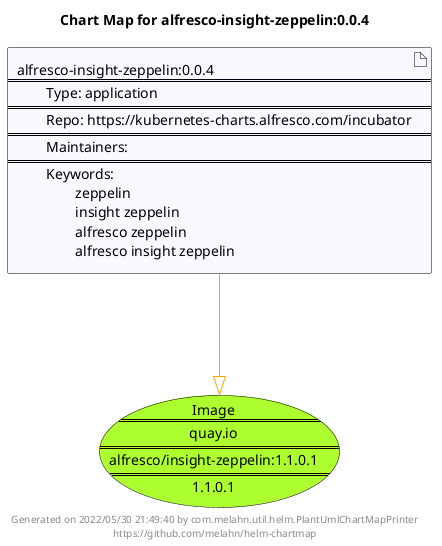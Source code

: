 @startuml
skinparam linetype ortho
skinparam backgroundColor white
skinparam usecaseBorderColor black
skinparam usecaseArrowColor LightSlateGray
skinparam artifactBorderColor black
skinparam artifactArrowColor LightSlateGray

title Chart Map for alfresco-insight-zeppelin:0.0.4

'There is one referenced Helm Chart
artifact "alfresco-insight-zeppelin:0.0.4\n====\n\tType: application\n====\n\tRepo: https://kubernetes-charts.alfresco.com/incubator\n====\n\tMaintainers: \n====\n\tKeywords: \n\t\tzeppelin\n\t\tinsight zeppelin\n\t\talfresco zeppelin\n\t\talfresco insight zeppelin" as alfresco_insight_zeppelin_0_0_4 #GhostWhite

'There is one referenced Docker Image
usecase "Image\n====\nquay.io\n====\nalfresco/insight-zeppelin:1.1.0.1\n====\n1.1.0.1" as quay_io_alfresco_insight_zeppelin_1_1_0_1 #GreenYellow

'Chart Dependencies
alfresco_insight_zeppelin_0_0_4--[#orange]-|>quay_io_alfresco_insight_zeppelin_1_1_0_1

center footer Generated on 2022/05/30 21:49:40 by com.melahn.util.helm.PlantUmlChartMapPrinter\nhttps://github.com/melahn/helm-chartmap
@enduml
